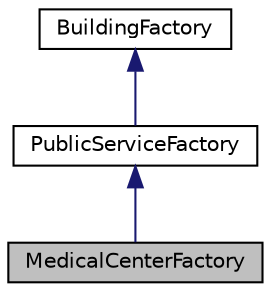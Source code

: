 digraph "MedicalCenterFactory"
{
 // LATEX_PDF_SIZE
  edge [fontname="Helvetica",fontsize="10",labelfontname="Helvetica",labelfontsize="10"];
  node [fontname="Helvetica",fontsize="10",shape=record];
  Node1 [label="MedicalCenterFactory",height=0.2,width=0.4,color="black", fillcolor="grey75", style="filled", fontcolor="black",tooltip="A factory class for creating medical center buildings."];
  Node2 -> Node1 [dir="back",color="midnightblue",fontsize="10",style="solid",fontname="Helvetica"];
  Node2 [label="PublicServiceFactory",height=0.2,width=0.4,color="black", fillcolor="white", style="filled",URL="$classPublicServiceFactory.html",tooltip="A factory class for creating public service buildings."];
  Node3 -> Node2 [dir="back",color="midnightblue",fontsize="10",style="solid",fontname="Helvetica"];
  Node3 [label="BuildingFactory",height=0.2,width=0.4,color="black", fillcolor="white", style="filled",URL="$classBuildingFactory.html",tooltip="An abstract factory class for creating Building objects."];
}
